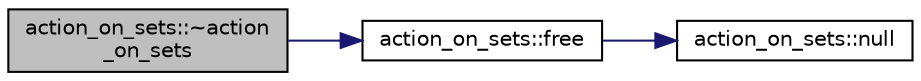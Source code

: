 digraph "action_on_sets::~action_on_sets"
{
  edge [fontname="Helvetica",fontsize="10",labelfontname="Helvetica",labelfontsize="10"];
  node [fontname="Helvetica",fontsize="10",shape=record];
  rankdir="LR";
  Node3 [label="action_on_sets::~action\l_on_sets",height=0.2,width=0.4,color="black", fillcolor="grey75", style="filled", fontcolor="black"];
  Node3 -> Node4 [color="midnightblue",fontsize="10",style="solid",fontname="Helvetica"];
  Node4 [label="action_on_sets::free",height=0.2,width=0.4,color="black", fillcolor="white", style="filled",URL="$da/d37/classaction__on__sets.html#ab92161d21c1b55331f46c72a9cb7d575"];
  Node4 -> Node5 [color="midnightblue",fontsize="10",style="solid",fontname="Helvetica"];
  Node5 [label="action_on_sets::null",height=0.2,width=0.4,color="black", fillcolor="white", style="filled",URL="$da/d37/classaction__on__sets.html#a6569141597e96749c1b58c4c3798e9df"];
}
